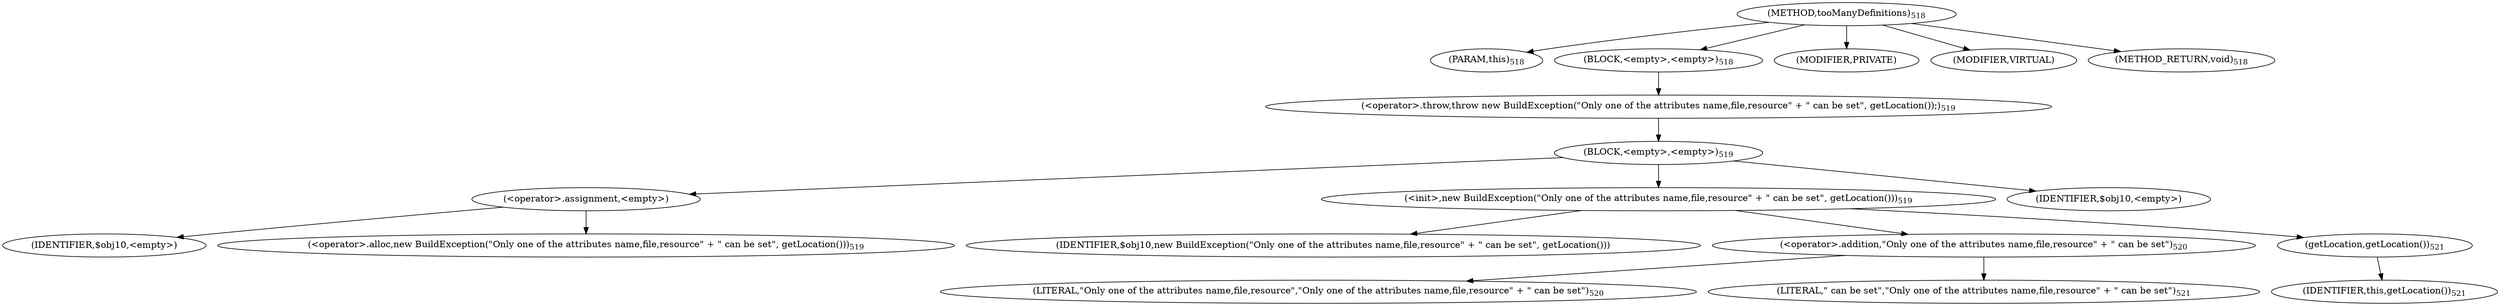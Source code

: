 digraph "tooManyDefinitions" {  
"1004" [label = <(METHOD,tooManyDefinitions)<SUB>518</SUB>> ]
"81" [label = <(PARAM,this)<SUB>518</SUB>> ]
"1005" [label = <(BLOCK,&lt;empty&gt;,&lt;empty&gt;)<SUB>518</SUB>> ]
"1006" [label = <(&lt;operator&gt;.throw,throw new BuildException(&quot;Only one of the attributes name,file,resource&quot; + &quot; can be set&quot;, getLocation());)<SUB>519</SUB>> ]
"1007" [label = <(BLOCK,&lt;empty&gt;,&lt;empty&gt;)<SUB>519</SUB>> ]
"1008" [label = <(&lt;operator&gt;.assignment,&lt;empty&gt;)> ]
"1009" [label = <(IDENTIFIER,$obj10,&lt;empty&gt;)> ]
"1010" [label = <(&lt;operator&gt;.alloc,new BuildException(&quot;Only one of the attributes name,file,resource&quot; + &quot; can be set&quot;, getLocation()))<SUB>519</SUB>> ]
"1011" [label = <(&lt;init&gt;,new BuildException(&quot;Only one of the attributes name,file,resource&quot; + &quot; can be set&quot;, getLocation()))<SUB>519</SUB>> ]
"1012" [label = <(IDENTIFIER,$obj10,new BuildException(&quot;Only one of the attributes name,file,resource&quot; + &quot; can be set&quot;, getLocation()))> ]
"1013" [label = <(&lt;operator&gt;.addition,&quot;Only one of the attributes name,file,resource&quot; + &quot; can be set&quot;)<SUB>520</SUB>> ]
"1014" [label = <(LITERAL,&quot;Only one of the attributes name,file,resource&quot;,&quot;Only one of the attributes name,file,resource&quot; + &quot; can be set&quot;)<SUB>520</SUB>> ]
"1015" [label = <(LITERAL,&quot; can be set&quot;,&quot;Only one of the attributes name,file,resource&quot; + &quot; can be set&quot;)<SUB>521</SUB>> ]
"1016" [label = <(getLocation,getLocation())<SUB>521</SUB>> ]
"80" [label = <(IDENTIFIER,this,getLocation())<SUB>521</SUB>> ]
"1017" [label = <(IDENTIFIER,$obj10,&lt;empty&gt;)> ]
"1018" [label = <(MODIFIER,PRIVATE)> ]
"1019" [label = <(MODIFIER,VIRTUAL)> ]
"1020" [label = <(METHOD_RETURN,void)<SUB>518</SUB>> ]
  "1004" -> "81" 
  "1004" -> "1005" 
  "1004" -> "1018" 
  "1004" -> "1019" 
  "1004" -> "1020" 
  "1005" -> "1006" 
  "1006" -> "1007" 
  "1007" -> "1008" 
  "1007" -> "1011" 
  "1007" -> "1017" 
  "1008" -> "1009" 
  "1008" -> "1010" 
  "1011" -> "1012" 
  "1011" -> "1013" 
  "1011" -> "1016" 
  "1013" -> "1014" 
  "1013" -> "1015" 
  "1016" -> "80" 
}
